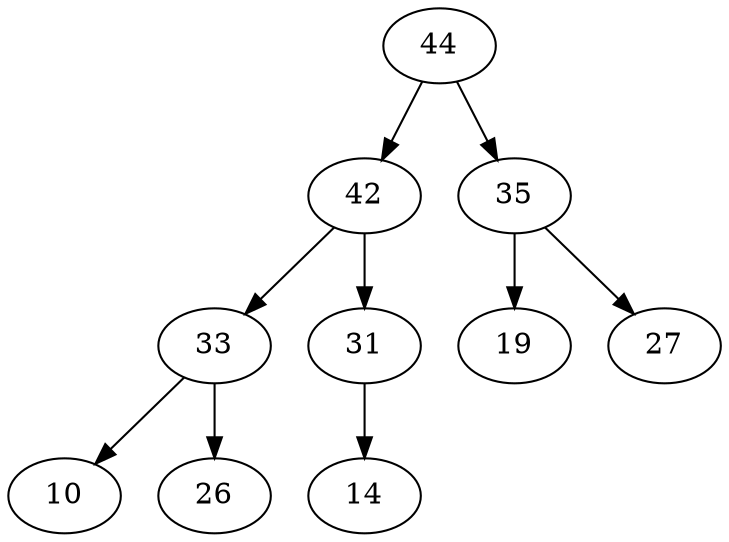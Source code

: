 digraph {
	0 [label="44"];
	1 [label="42"];
	2 [label="35"];
	3 [label="33"];
	4 [label="31"];
	5 [label="19"];
	6 [label="27"];
	7 [label="10"];
	8 [label="26"];
	9 [label="14"];
	0 -> 1;
	1 -> 3;
	3 -> 7;
	3 -> 8;
	1 -> 4;
	4 -> 9;
	0 -> 2;
	2 -> 5;
	2 -> 6;
}
